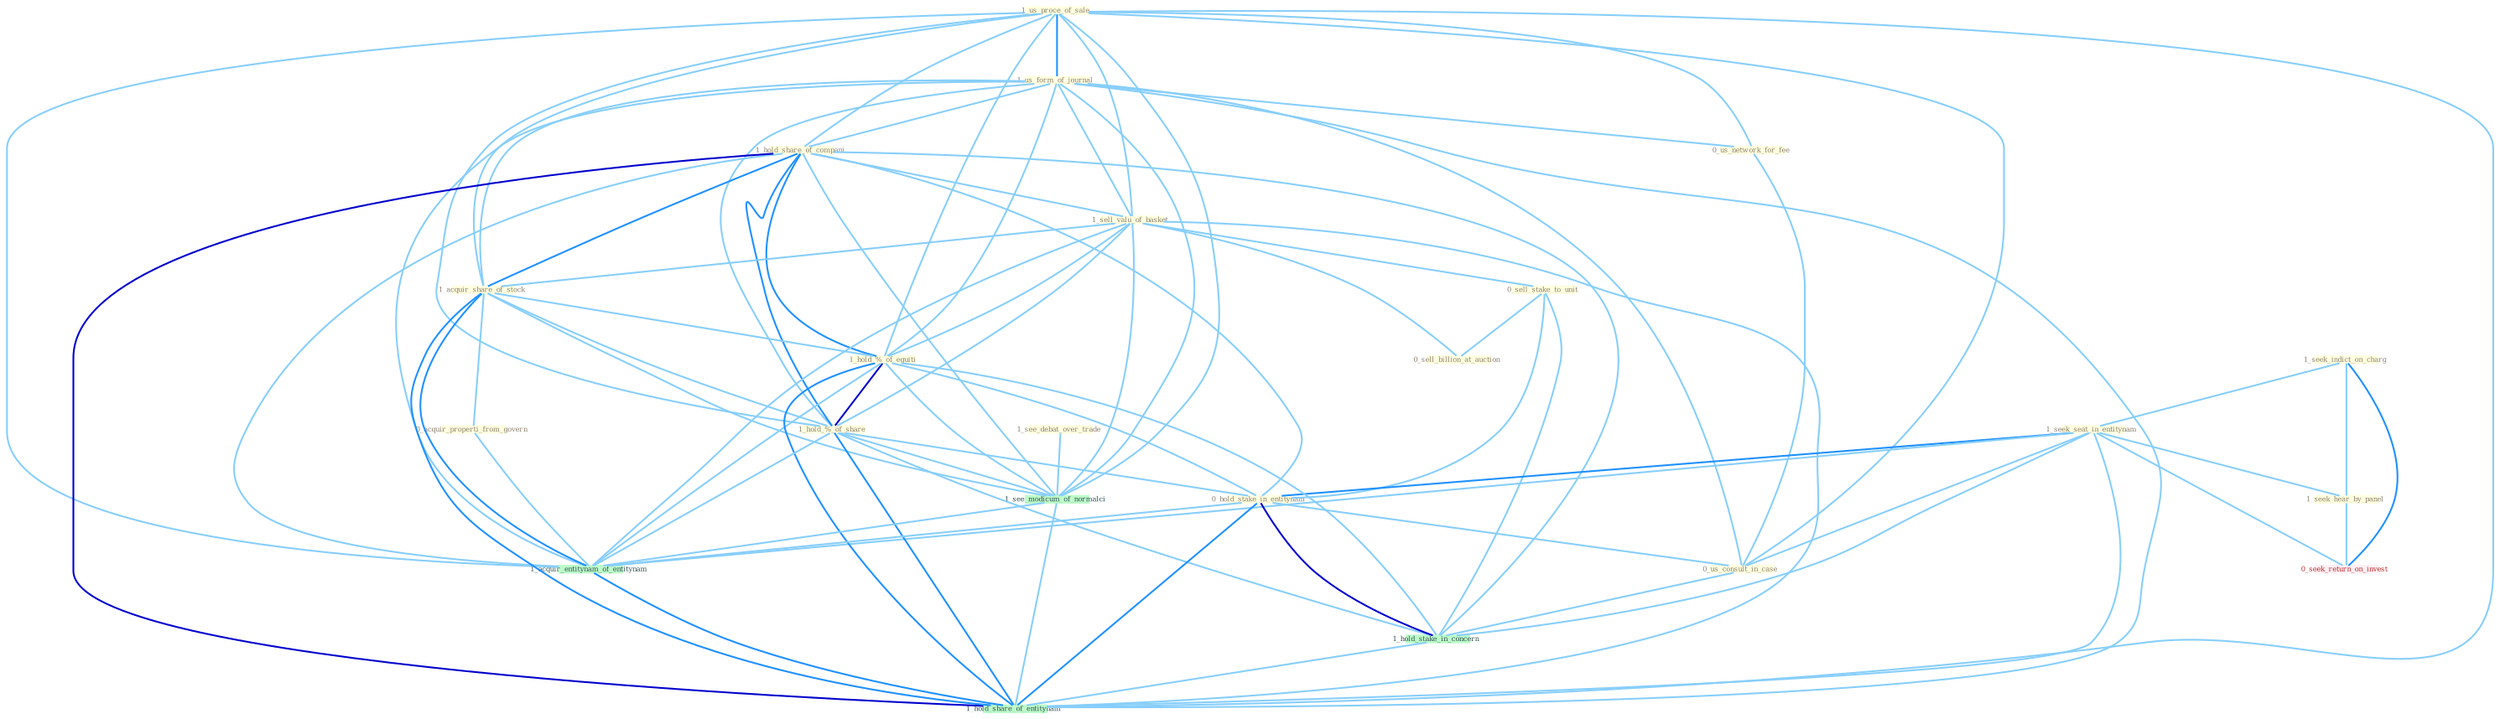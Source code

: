Graph G{ 
    node
    [shape=polygon,style=filled,width=.5,height=.06,color="#BDFCC9",fixedsize=true,fontsize=4,
    fontcolor="#2f4f4f"];
    {node
    [color="#ffffe0", fontcolor="#8b7d6b"] "1_us_proce_of_sale " "1_seek_indict_on_charg " "1_us_form_of_journal " "1_hold_share_of_compani " "1_sell_valu_of_basket " "0_sell_stake_to_unit " "0_sell_billion_at_auction " "0_us_network_for_fee " "1_seek_seat_in_entitynam " "1_acquir_share_of_stock " "0_acquir_properti_from_govern " "1_hold_%_of_equiti " "1_seek_hear_by_panel " "1_hold_%_of_share " "1_see_debat_over_trade " "0_hold_stake_in_entitynam " "0_us_consult_in_case "}
{node [color="#fff0f5", fontcolor="#b22222"] "0_seek_return_on_invest "}
edge [color="#B0E2FF"];

	"1_us_proce_of_sale " -- "1_us_form_of_journal " [w="2", color="#1e90ff" , len=0.8];
	"1_us_proce_of_sale " -- "1_hold_share_of_compani " [w="1", color="#87cefa" ];
	"1_us_proce_of_sale " -- "1_sell_valu_of_basket " [w="1", color="#87cefa" ];
	"1_us_proce_of_sale " -- "0_us_network_for_fee " [w="1", color="#87cefa" ];
	"1_us_proce_of_sale " -- "1_acquir_share_of_stock " [w="1", color="#87cefa" ];
	"1_us_proce_of_sale " -- "1_hold_%_of_equiti " [w="1", color="#87cefa" ];
	"1_us_proce_of_sale " -- "1_hold_%_of_share " [w="1", color="#87cefa" ];
	"1_us_proce_of_sale " -- "0_us_consult_in_case " [w="1", color="#87cefa" ];
	"1_us_proce_of_sale " -- "1_see_modicum_of_normalci " [w="1", color="#87cefa" ];
	"1_us_proce_of_sale " -- "1_acquir_entitynam_of_entitynam " [w="1", color="#87cefa" ];
	"1_us_proce_of_sale " -- "1_hold_share_of_entitynam " [w="1", color="#87cefa" ];
	"1_seek_indict_on_charg " -- "1_seek_seat_in_entitynam " [w="1", color="#87cefa" ];
	"1_seek_indict_on_charg " -- "1_seek_hear_by_panel " [w="1", color="#87cefa" ];
	"1_seek_indict_on_charg " -- "0_seek_return_on_invest " [w="2", color="#1e90ff" , len=0.8];
	"1_us_form_of_journal " -- "1_hold_share_of_compani " [w="1", color="#87cefa" ];
	"1_us_form_of_journal " -- "1_sell_valu_of_basket " [w="1", color="#87cefa" ];
	"1_us_form_of_journal " -- "0_us_network_for_fee " [w="1", color="#87cefa" ];
	"1_us_form_of_journal " -- "1_acquir_share_of_stock " [w="1", color="#87cefa" ];
	"1_us_form_of_journal " -- "1_hold_%_of_equiti " [w="1", color="#87cefa" ];
	"1_us_form_of_journal " -- "1_hold_%_of_share " [w="1", color="#87cefa" ];
	"1_us_form_of_journal " -- "0_us_consult_in_case " [w="1", color="#87cefa" ];
	"1_us_form_of_journal " -- "1_see_modicum_of_normalci " [w="1", color="#87cefa" ];
	"1_us_form_of_journal " -- "1_acquir_entitynam_of_entitynam " [w="1", color="#87cefa" ];
	"1_us_form_of_journal " -- "1_hold_share_of_entitynam " [w="1", color="#87cefa" ];
	"1_hold_share_of_compani " -- "1_sell_valu_of_basket " [w="1", color="#87cefa" ];
	"1_hold_share_of_compani " -- "1_acquir_share_of_stock " [w="2", color="#1e90ff" , len=0.8];
	"1_hold_share_of_compani " -- "1_hold_%_of_equiti " [w="2", color="#1e90ff" , len=0.8];
	"1_hold_share_of_compani " -- "1_hold_%_of_share " [w="2", color="#1e90ff" , len=0.8];
	"1_hold_share_of_compani " -- "0_hold_stake_in_entitynam " [w="1", color="#87cefa" ];
	"1_hold_share_of_compani " -- "1_hold_stake_in_concern " [w="1", color="#87cefa" ];
	"1_hold_share_of_compani " -- "1_see_modicum_of_normalci " [w="1", color="#87cefa" ];
	"1_hold_share_of_compani " -- "1_acquir_entitynam_of_entitynam " [w="1", color="#87cefa" ];
	"1_hold_share_of_compani " -- "1_hold_share_of_entitynam " [w="3", color="#0000cd" , len=0.6];
	"1_sell_valu_of_basket " -- "0_sell_stake_to_unit " [w="1", color="#87cefa" ];
	"1_sell_valu_of_basket " -- "0_sell_billion_at_auction " [w="1", color="#87cefa" ];
	"1_sell_valu_of_basket " -- "1_acquir_share_of_stock " [w="1", color="#87cefa" ];
	"1_sell_valu_of_basket " -- "1_hold_%_of_equiti " [w="1", color="#87cefa" ];
	"1_sell_valu_of_basket " -- "1_hold_%_of_share " [w="1", color="#87cefa" ];
	"1_sell_valu_of_basket " -- "1_see_modicum_of_normalci " [w="1", color="#87cefa" ];
	"1_sell_valu_of_basket " -- "1_acquir_entitynam_of_entitynam " [w="1", color="#87cefa" ];
	"1_sell_valu_of_basket " -- "1_hold_share_of_entitynam " [w="1", color="#87cefa" ];
	"0_sell_stake_to_unit " -- "0_sell_billion_at_auction " [w="1", color="#87cefa" ];
	"0_sell_stake_to_unit " -- "0_hold_stake_in_entitynam " [w="1", color="#87cefa" ];
	"0_sell_stake_to_unit " -- "1_hold_stake_in_concern " [w="1", color="#87cefa" ];
	"0_us_network_for_fee " -- "0_us_consult_in_case " [w="1", color="#87cefa" ];
	"1_seek_seat_in_entitynam " -- "1_seek_hear_by_panel " [w="1", color="#87cefa" ];
	"1_seek_seat_in_entitynam " -- "0_hold_stake_in_entitynam " [w="2", color="#1e90ff" , len=0.8];
	"1_seek_seat_in_entitynam " -- "0_us_consult_in_case " [w="1", color="#87cefa" ];
	"1_seek_seat_in_entitynam " -- "1_hold_stake_in_concern " [w="1", color="#87cefa" ];
	"1_seek_seat_in_entitynam " -- "0_seek_return_on_invest " [w="1", color="#87cefa" ];
	"1_seek_seat_in_entitynam " -- "1_acquir_entitynam_of_entitynam " [w="1", color="#87cefa" ];
	"1_seek_seat_in_entitynam " -- "1_hold_share_of_entitynam " [w="1", color="#87cefa" ];
	"1_acquir_share_of_stock " -- "0_acquir_properti_from_govern " [w="1", color="#87cefa" ];
	"1_acquir_share_of_stock " -- "1_hold_%_of_equiti " [w="1", color="#87cefa" ];
	"1_acquir_share_of_stock " -- "1_hold_%_of_share " [w="1", color="#87cefa" ];
	"1_acquir_share_of_stock " -- "1_see_modicum_of_normalci " [w="1", color="#87cefa" ];
	"1_acquir_share_of_stock " -- "1_acquir_entitynam_of_entitynam " [w="2", color="#1e90ff" , len=0.8];
	"1_acquir_share_of_stock " -- "1_hold_share_of_entitynam " [w="2", color="#1e90ff" , len=0.8];
	"0_acquir_properti_from_govern " -- "1_acquir_entitynam_of_entitynam " [w="1", color="#87cefa" ];
	"1_hold_%_of_equiti " -- "1_hold_%_of_share " [w="3", color="#0000cd" , len=0.6];
	"1_hold_%_of_equiti " -- "0_hold_stake_in_entitynam " [w="1", color="#87cefa" ];
	"1_hold_%_of_equiti " -- "1_hold_stake_in_concern " [w="1", color="#87cefa" ];
	"1_hold_%_of_equiti " -- "1_see_modicum_of_normalci " [w="1", color="#87cefa" ];
	"1_hold_%_of_equiti " -- "1_acquir_entitynam_of_entitynam " [w="1", color="#87cefa" ];
	"1_hold_%_of_equiti " -- "1_hold_share_of_entitynam " [w="2", color="#1e90ff" , len=0.8];
	"1_seek_hear_by_panel " -- "0_seek_return_on_invest " [w="1", color="#87cefa" ];
	"1_hold_%_of_share " -- "0_hold_stake_in_entitynam " [w="1", color="#87cefa" ];
	"1_hold_%_of_share " -- "1_hold_stake_in_concern " [w="1", color="#87cefa" ];
	"1_hold_%_of_share " -- "1_see_modicum_of_normalci " [w="1", color="#87cefa" ];
	"1_hold_%_of_share " -- "1_acquir_entitynam_of_entitynam " [w="1", color="#87cefa" ];
	"1_hold_%_of_share " -- "1_hold_share_of_entitynam " [w="2", color="#1e90ff" , len=0.8];
	"1_see_debat_over_trade " -- "1_see_modicum_of_normalci " [w="1", color="#87cefa" ];
	"0_hold_stake_in_entitynam " -- "0_us_consult_in_case " [w="1", color="#87cefa" ];
	"0_hold_stake_in_entitynam " -- "1_hold_stake_in_concern " [w="3", color="#0000cd" , len=0.6];
	"0_hold_stake_in_entitynam " -- "1_acquir_entitynam_of_entitynam " [w="1", color="#87cefa" ];
	"0_hold_stake_in_entitynam " -- "1_hold_share_of_entitynam " [w="2", color="#1e90ff" , len=0.8];
	"0_us_consult_in_case " -- "1_hold_stake_in_concern " [w="1", color="#87cefa" ];
	"1_hold_stake_in_concern " -- "1_hold_share_of_entitynam " [w="1", color="#87cefa" ];
	"1_see_modicum_of_normalci " -- "1_acquir_entitynam_of_entitynam " [w="1", color="#87cefa" ];
	"1_see_modicum_of_normalci " -- "1_hold_share_of_entitynam " [w="1", color="#87cefa" ];
	"1_acquir_entitynam_of_entitynam " -- "1_hold_share_of_entitynam " [w="2", color="#1e90ff" , len=0.8];
}